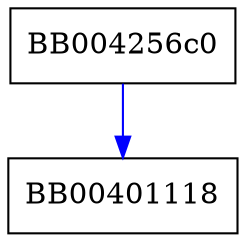 digraph signature_cmp {
  node [shape="box"];
  graph [splines=ortho];
  BB004256c0 -> BB00401118 [color="blue"];
}
